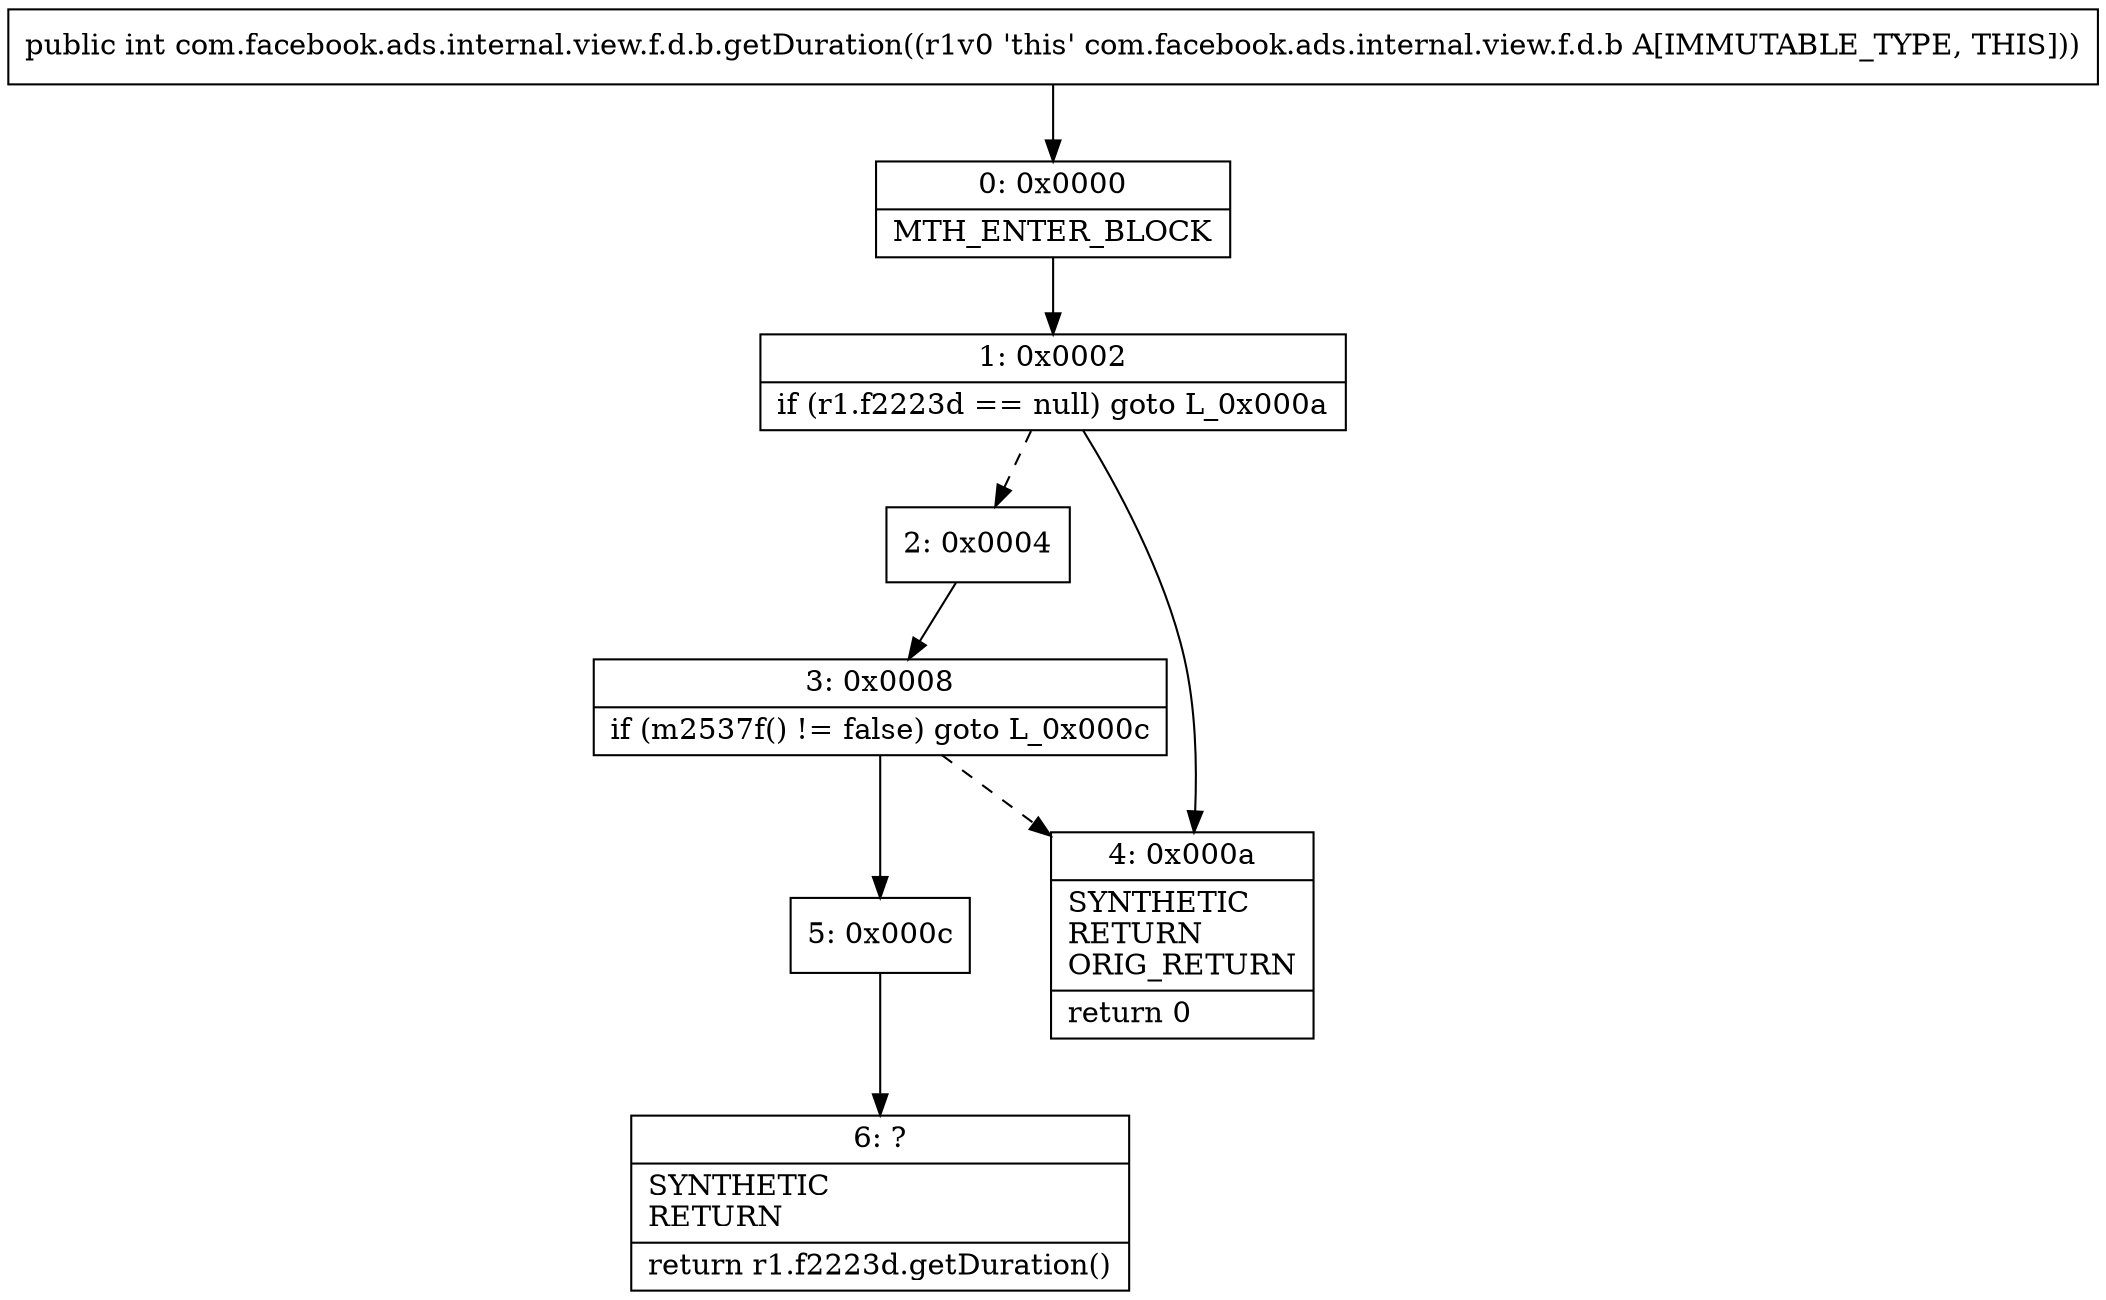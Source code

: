 digraph "CFG forcom.facebook.ads.internal.view.f.d.b.getDuration()I" {
Node_0 [shape=record,label="{0\:\ 0x0000|MTH_ENTER_BLOCK\l}"];
Node_1 [shape=record,label="{1\:\ 0x0002|if (r1.f2223d == null) goto L_0x000a\l}"];
Node_2 [shape=record,label="{2\:\ 0x0004}"];
Node_3 [shape=record,label="{3\:\ 0x0008|if (m2537f() != false) goto L_0x000c\l}"];
Node_4 [shape=record,label="{4\:\ 0x000a|SYNTHETIC\lRETURN\lORIG_RETURN\l|return 0\l}"];
Node_5 [shape=record,label="{5\:\ 0x000c}"];
Node_6 [shape=record,label="{6\:\ ?|SYNTHETIC\lRETURN\l|return r1.f2223d.getDuration()\l}"];
MethodNode[shape=record,label="{public int com.facebook.ads.internal.view.f.d.b.getDuration((r1v0 'this' com.facebook.ads.internal.view.f.d.b A[IMMUTABLE_TYPE, THIS])) }"];
MethodNode -> Node_0;
Node_0 -> Node_1;
Node_1 -> Node_2[style=dashed];
Node_1 -> Node_4;
Node_2 -> Node_3;
Node_3 -> Node_4[style=dashed];
Node_3 -> Node_5;
Node_5 -> Node_6;
}

